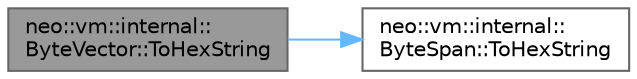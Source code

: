 digraph "neo::vm::internal::ByteVector::ToHexString"
{
 // LATEX_PDF_SIZE
  bgcolor="transparent";
  edge [fontname=Helvetica,fontsize=10,labelfontname=Helvetica,labelfontsize=10];
  node [fontname=Helvetica,fontsize=10,shape=box,height=0.2,width=0.4];
  rankdir="LR";
  Node1 [id="Node000001",label="neo::vm::internal::\lByteVector::ToHexString",height=0.2,width=0.4,color="gray40", fillcolor="grey60", style="filled", fontcolor="black",tooltip="Converts the ByteVector to a hexadecimal string."];
  Node1 -> Node2 [id="edge1_Node000001_Node000002",color="steelblue1",style="solid",tooltip=" "];
  Node2 [id="Node000002",label="neo::vm::internal::\lByteSpan::ToHexString",height=0.2,width=0.4,color="grey40", fillcolor="white", style="filled",URL="$classneo_1_1vm_1_1internal_1_1_byte_span.html#aaf621a80e9372cb675b022a670a0e9af",tooltip="Converts the ByteSpan to a hexadecimal string."];
}

